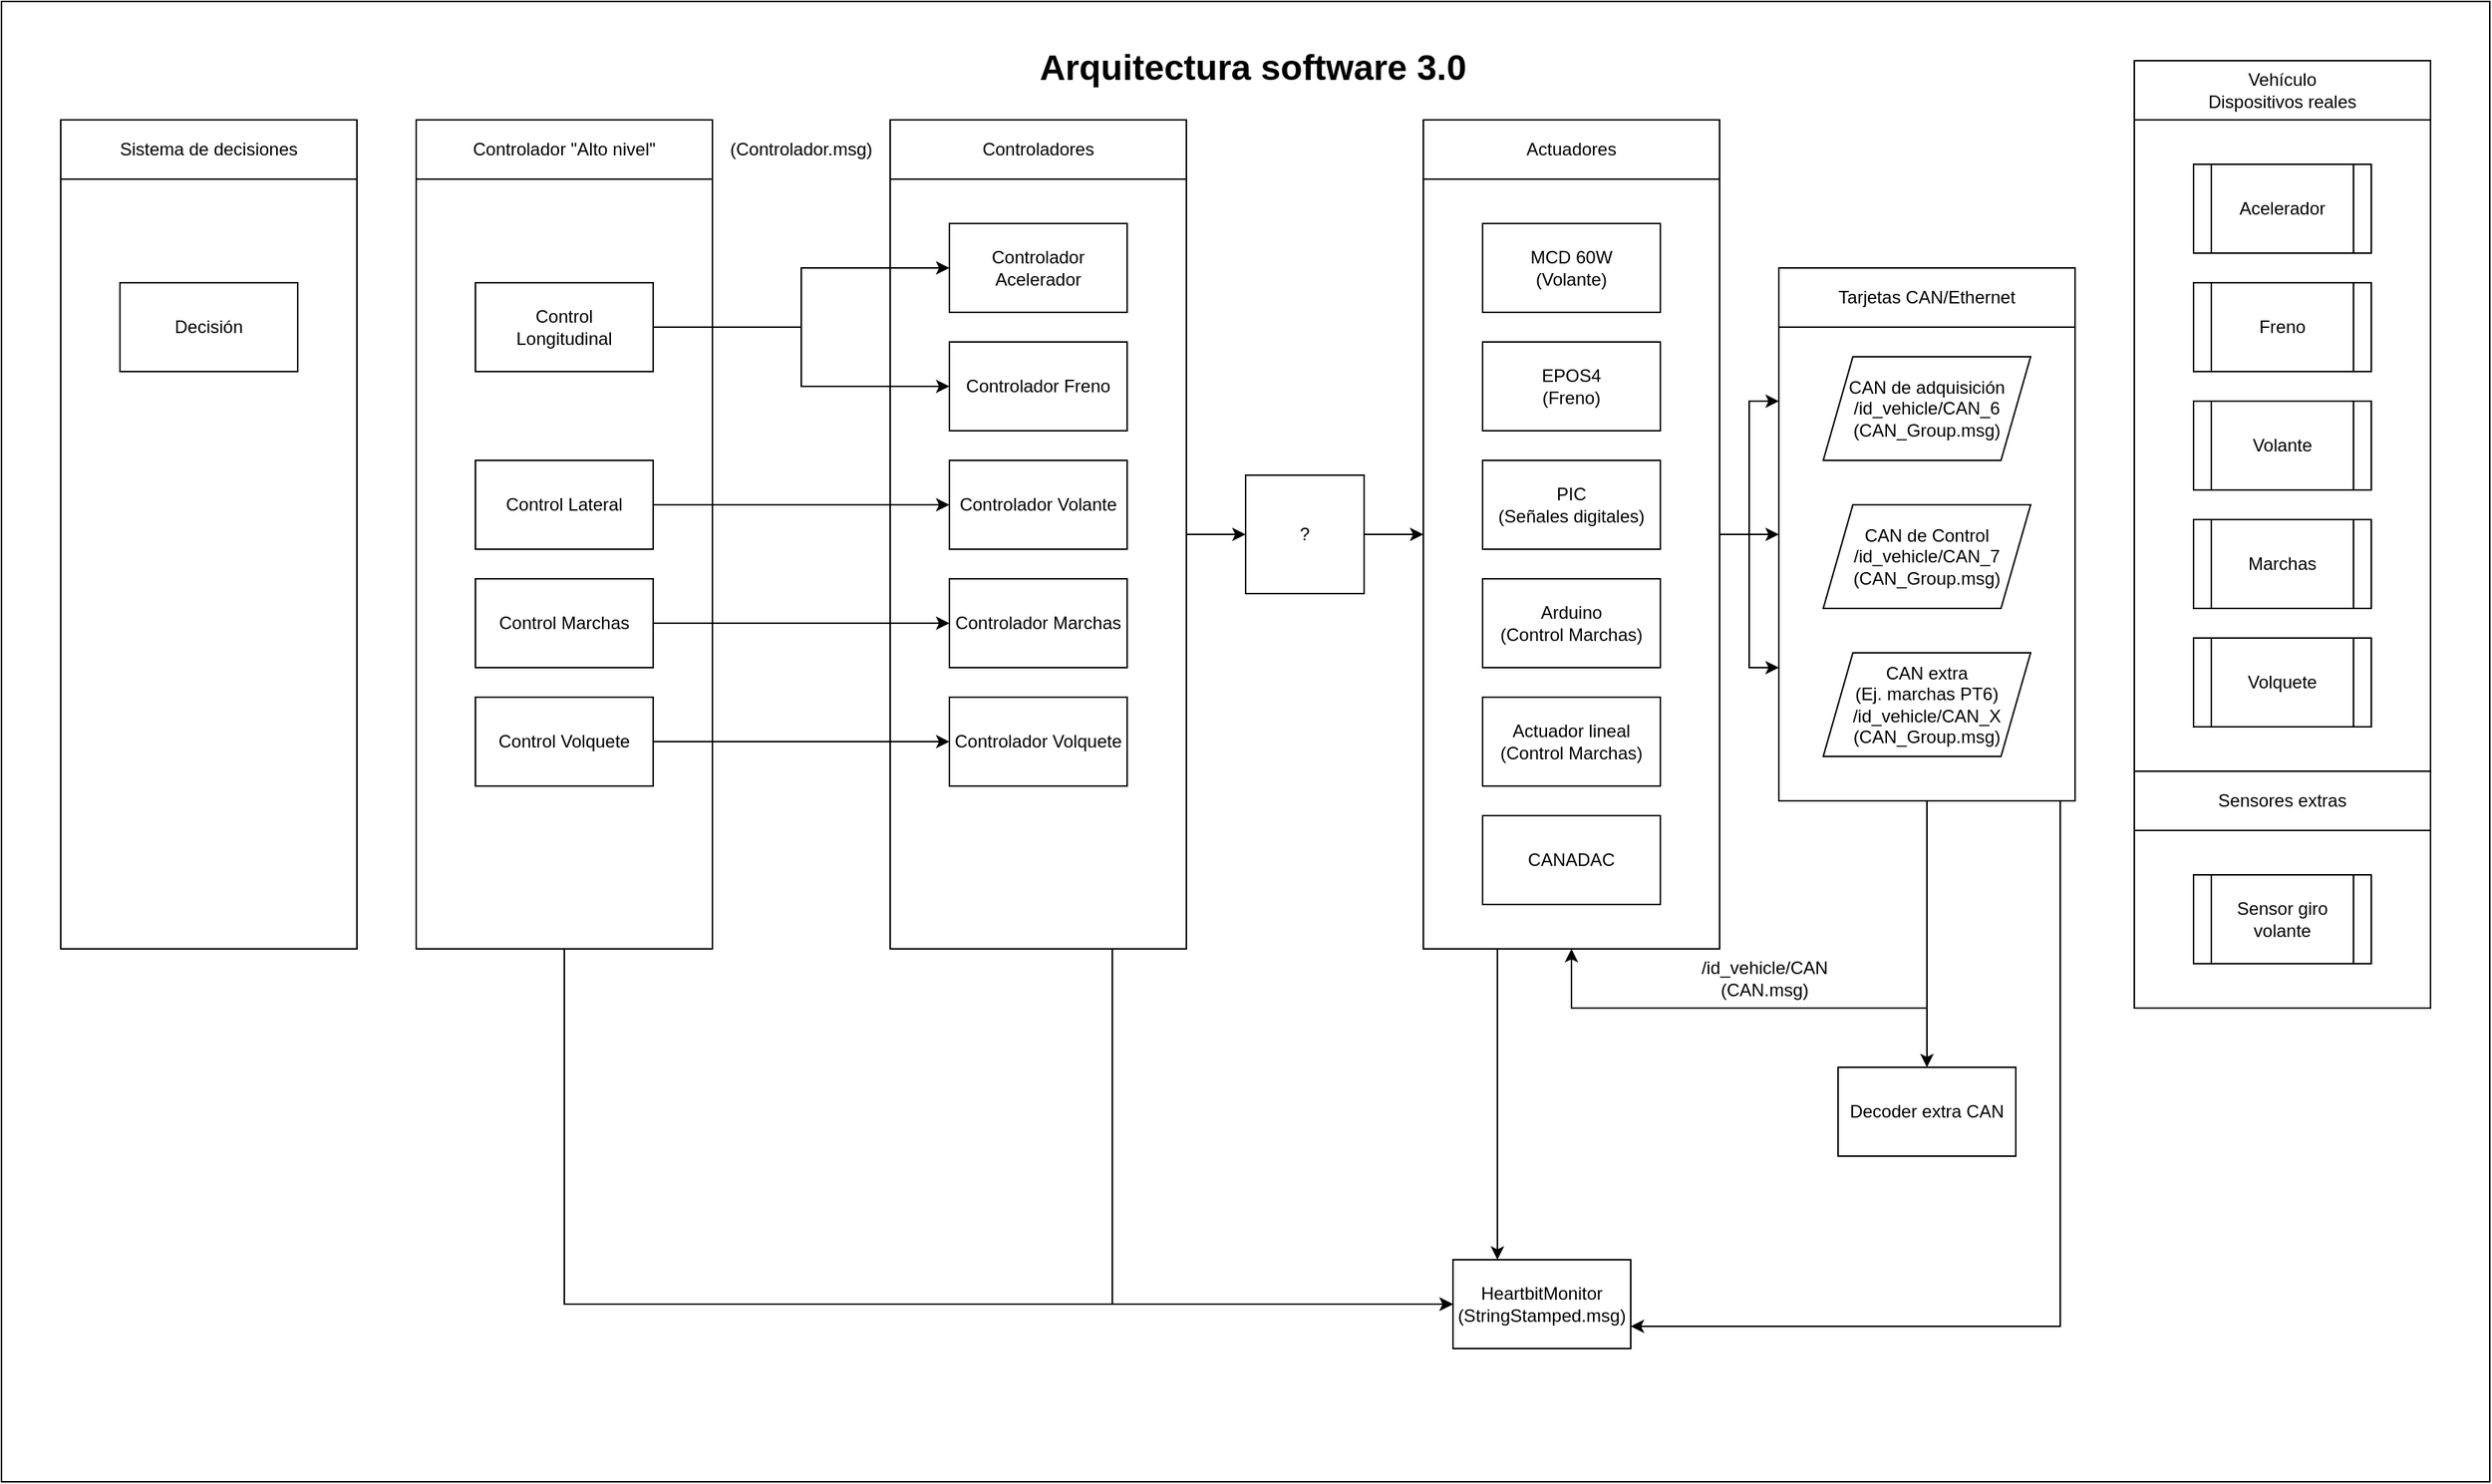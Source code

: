 <mxfile version="15.8.7" type="device"><diagram id="VmA2-gyconizilgHqkuB" name="Page-1"><mxGraphModel dx="2836" dy="685" grid="1" gridSize="10" guides="1" tooltips="1" connect="1" arrows="1" fold="1" page="1" pageScale="1" pageWidth="827" pageHeight="1169" math="0" shadow="0"><root><mxCell id="0"/><mxCell id="1" parent="0"/><mxCell id="m4nHy0FDKPcpDo6-6u8u-23" value="" style="rounded=0;whiteSpace=wrap;html=1;" parent="1" vertex="1"><mxGeometry x="-840" width="1680" height="1000" as="geometry"/></mxCell><mxCell id="PD4e04Vt4S77mcQUwDWd-6" style="edgeStyle=orthogonalEdgeStyle;rounded=0;orthogonalLoop=1;jettySize=auto;html=1;exitX=0.5;exitY=1;exitDx=0;exitDy=0;entryX=0;entryY=0.5;entryDx=0;entryDy=0;" edge="1" parent="1" source="uDPZTVs6u-1AgoFa1sVf-29" target="nIgMlH1DG-4BFj7DfARb-1"><mxGeometry relative="1" as="geometry"/></mxCell><mxCell id="uDPZTVs6u-1AgoFa1sVf-29" value="" style="rounded=0;whiteSpace=wrap;html=1;" parent="1" vertex="1"><mxGeometry x="-560" y="80" width="200" height="560" as="geometry"/></mxCell><mxCell id="m4nHy0FDKPcpDo6-6u8u-19" style="edgeStyle=orthogonalEdgeStyle;rounded=0;orthogonalLoop=1;jettySize=auto;html=1;exitX=1;exitY=0.5;exitDx=0;exitDy=0;entryX=0;entryY=0.5;entryDx=0;entryDy=0;" parent="1" source="uDPZTVs6u-1AgoFa1sVf-28" target="m4nHy0FDKPcpDo6-6u8u-13" edge="1"><mxGeometry relative="1" as="geometry"/></mxCell><mxCell id="PD4e04Vt4S77mcQUwDWd-4" style="edgeStyle=orthogonalEdgeStyle;rounded=0;orthogonalLoop=1;jettySize=auto;html=1;exitX=0.75;exitY=1;exitDx=0;exitDy=0;entryX=0;entryY=0.5;entryDx=0;entryDy=0;" edge="1" parent="1" source="uDPZTVs6u-1AgoFa1sVf-28" target="nIgMlH1DG-4BFj7DfARb-1"><mxGeometry relative="1" as="geometry"/></mxCell><mxCell id="uDPZTVs6u-1AgoFa1sVf-28" value="" style="rounded=0;whiteSpace=wrap;html=1;" parent="1" vertex="1"><mxGeometry x="-240" y="80" width="200" height="560" as="geometry"/></mxCell><mxCell id="uDPZTVs6u-1AgoFa1sVf-6" value="" style="rounded=0;whiteSpace=wrap;html=1;" parent="1" vertex="1"><mxGeometry x="600" y="40" width="200" height="480" as="geometry"/></mxCell><mxCell id="uDPZTVs6u-1AgoFa1sVf-1" value="Acelerador" style="shape=process;whiteSpace=wrap;html=1;backgroundOutline=1;" parent="1" vertex="1"><mxGeometry x="640" y="110" width="120" height="60" as="geometry"/></mxCell><mxCell id="uDPZTVs6u-1AgoFa1sVf-2" value="Freno" style="shape=process;whiteSpace=wrap;html=1;backgroundOutline=1;" parent="1" vertex="1"><mxGeometry x="640" y="190" width="120" height="60" as="geometry"/></mxCell><mxCell id="uDPZTVs6u-1AgoFa1sVf-3" value="Volante" style="shape=process;whiteSpace=wrap;html=1;backgroundOutline=1;" parent="1" vertex="1"><mxGeometry x="640" y="270" width="120" height="60" as="geometry"/></mxCell><mxCell id="uDPZTVs6u-1AgoFa1sVf-4" value="Marchas" style="shape=process;whiteSpace=wrap;html=1;backgroundOutline=1;" parent="1" vertex="1"><mxGeometry x="640" y="350" width="120" height="60" as="geometry"/></mxCell><mxCell id="uDPZTVs6u-1AgoFa1sVf-5" value="Volquete" style="shape=process;whiteSpace=wrap;html=1;backgroundOutline=1;" parent="1" vertex="1"><mxGeometry x="640" y="430" width="120" height="60" as="geometry"/></mxCell><mxCell id="uDPZTVs6u-1AgoFa1sVf-7" value="&lt;div&gt;Vehículo&lt;/div&gt;&lt;div&gt;Dispositivos reales&lt;br&gt;&lt;/div&gt;" style="rounded=0;whiteSpace=wrap;html=1;" parent="1" vertex="1"><mxGeometry x="600" y="40" width="200" height="40" as="geometry"/></mxCell><mxCell id="uDPZTVs6u-1AgoFa1sVf-8" value="" style="rounded=0;whiteSpace=wrap;html=1;" parent="1" vertex="1"><mxGeometry x="600" y="520" width="200" height="160" as="geometry"/></mxCell><mxCell id="uDPZTVs6u-1AgoFa1sVf-9" value="Sensores extras" style="rounded=0;whiteSpace=wrap;html=1;" parent="1" vertex="1"><mxGeometry x="600" y="520" width="200" height="40" as="geometry"/></mxCell><mxCell id="uDPZTVs6u-1AgoFa1sVf-10" value="Sensor giro volante" style="shape=process;whiteSpace=wrap;html=1;backgroundOutline=1;" parent="1" vertex="1"><mxGeometry x="640" y="590" width="120" height="60" as="geometry"/></mxCell><mxCell id="m4nHy0FDKPcpDo6-6u8u-2" style="edgeStyle=orthogonalEdgeStyle;rounded=0;orthogonalLoop=1;jettySize=auto;html=1;exitX=0.5;exitY=1;exitDx=0;exitDy=0;entryX=0.5;entryY=0;entryDx=0;entryDy=0;" parent="1" source="uDPZTVs6u-1AgoFa1sVf-13" target="m4nHy0FDKPcpDo6-6u8u-1" edge="1"><mxGeometry relative="1" as="geometry"/></mxCell><mxCell id="m4nHy0FDKPcpDo6-6u8u-3" style="edgeStyle=orthogonalEdgeStyle;rounded=0;orthogonalLoop=1;jettySize=auto;html=1;exitX=0.5;exitY=1;exitDx=0;exitDy=0;entryX=0.5;entryY=1;entryDx=0;entryDy=0;" parent="1" source="uDPZTVs6u-1AgoFa1sVf-13" target="uDPZTVs6u-1AgoFa1sVf-18" edge="1"><mxGeometry relative="1" as="geometry"><Array as="points"><mxPoint x="460" y="680"/><mxPoint x="220" y="680"/></Array></mxGeometry></mxCell><mxCell id="nIgMlH1DG-4BFj7DfARb-2" style="edgeStyle=orthogonalEdgeStyle;rounded=0;orthogonalLoop=1;jettySize=auto;html=1;exitX=0.75;exitY=1;exitDx=0;exitDy=0;entryX=1;entryY=0.75;entryDx=0;entryDy=0;" parent="1" source="uDPZTVs6u-1AgoFa1sVf-13" target="nIgMlH1DG-4BFj7DfARb-1" edge="1"><mxGeometry relative="1" as="geometry"><Array as="points"><mxPoint x="550" y="540"/><mxPoint x="550" y="895"/></Array></mxGeometry></mxCell><mxCell id="uDPZTVs6u-1AgoFa1sVf-13" value="" style="rounded=0;whiteSpace=wrap;html=1;" parent="1" vertex="1"><mxGeometry x="360" y="180" width="200" height="360" as="geometry"/></mxCell><mxCell id="uDPZTVs6u-1AgoFa1sVf-14" value="Tarjetas CAN/Ethernet" style="rounded=0;whiteSpace=wrap;html=1;" parent="1" vertex="1"><mxGeometry x="360" y="180" width="200" height="40" as="geometry"/></mxCell><mxCell id="uDPZTVs6u-1AgoFa1sVf-15" value="CAN de adquisición&lt;br&gt;/id_vehicle/CAN_6&lt;br&gt;(CAN_Group.msg)" style="shape=parallelogram;perimeter=parallelogramPerimeter;whiteSpace=wrap;html=1;fixedSize=1;" parent="1" vertex="1"><mxGeometry x="390" y="240" width="140" height="70" as="geometry"/></mxCell><mxCell id="uDPZTVs6u-1AgoFa1sVf-16" value="CAN de Control&lt;br&gt;/id_vehicle/CAN_7&lt;br&gt;(CAN_Group.msg)" style="shape=parallelogram;perimeter=parallelogramPerimeter;whiteSpace=wrap;html=1;fixedSize=1;" parent="1" vertex="1"><mxGeometry x="390" y="340" width="140" height="70" as="geometry"/></mxCell><mxCell id="uDPZTVs6u-1AgoFa1sVf-17" value="&lt;div&gt;CAN extra&lt;/div&gt;&lt;div&gt;(Ej. marchas PT6)&lt;br&gt;&lt;/div&gt;&lt;div&gt;/id_vehicle/CAN_X&lt;br&gt;&lt;/div&gt;&lt;div&gt;(CAN_Group.msg)&lt;br&gt;&lt;/div&gt;" style="shape=parallelogram;perimeter=parallelogramPerimeter;whiteSpace=wrap;html=1;fixedSize=1;" parent="1" vertex="1"><mxGeometry x="390" y="440" width="140" height="70" as="geometry"/></mxCell><mxCell id="m4nHy0FDKPcpDo6-6u8u-22" style="edgeStyle=orthogonalEdgeStyle;rounded=0;orthogonalLoop=1;jettySize=auto;html=1;exitX=1;exitY=0.5;exitDx=0;exitDy=0;entryX=0;entryY=0.25;entryDx=0;entryDy=0;" parent="1" source="uDPZTVs6u-1AgoFa1sVf-18" target="uDPZTVs6u-1AgoFa1sVf-13" edge="1"><mxGeometry relative="1" as="geometry"/></mxCell><mxCell id="PD4e04Vt4S77mcQUwDWd-1" style="edgeStyle=orthogonalEdgeStyle;rounded=0;orthogonalLoop=1;jettySize=auto;html=1;exitX=1;exitY=0.5;exitDx=0;exitDy=0;entryX=0;entryY=0.5;entryDx=0;entryDy=0;" edge="1" parent="1" source="uDPZTVs6u-1AgoFa1sVf-18" target="uDPZTVs6u-1AgoFa1sVf-13"><mxGeometry relative="1" as="geometry"/></mxCell><mxCell id="PD4e04Vt4S77mcQUwDWd-2" style="edgeStyle=orthogonalEdgeStyle;rounded=0;orthogonalLoop=1;jettySize=auto;html=1;exitX=1;exitY=0.5;exitDx=0;exitDy=0;entryX=0;entryY=0.75;entryDx=0;entryDy=0;" edge="1" parent="1" source="uDPZTVs6u-1AgoFa1sVf-18" target="uDPZTVs6u-1AgoFa1sVf-13"><mxGeometry relative="1" as="geometry"/></mxCell><mxCell id="PD4e04Vt4S77mcQUwDWd-3" style="edgeStyle=orthogonalEdgeStyle;rounded=0;orthogonalLoop=1;jettySize=auto;html=1;exitX=0.25;exitY=1;exitDx=0;exitDy=0;entryX=0.25;entryY=0;entryDx=0;entryDy=0;" edge="1" parent="1" source="uDPZTVs6u-1AgoFa1sVf-18" target="nIgMlH1DG-4BFj7DfARb-1"><mxGeometry relative="1" as="geometry"/></mxCell><mxCell id="uDPZTVs6u-1AgoFa1sVf-18" value="" style="rounded=0;whiteSpace=wrap;html=1;" parent="1" vertex="1"><mxGeometry x="120" y="80" width="200" height="560" as="geometry"/></mxCell><mxCell id="uDPZTVs6u-1AgoFa1sVf-19" value="Actuadores" style="rounded=0;whiteSpace=wrap;html=1;" parent="1" vertex="1"><mxGeometry x="120" y="80" width="200" height="40" as="geometry"/></mxCell><mxCell id="uDPZTVs6u-1AgoFa1sVf-20" value="&lt;div&gt;MCD 60W&lt;/div&gt;&lt;div&gt;(Volante)&lt;br&gt;&lt;/div&gt;" style="rounded=0;whiteSpace=wrap;html=1;" parent="1" vertex="1"><mxGeometry x="160" y="150" width="120" height="60" as="geometry"/></mxCell><mxCell id="uDPZTVs6u-1AgoFa1sVf-21" value="&lt;div&gt;EPOS4&lt;/div&gt;&lt;div&gt;(Freno)&lt;br&gt;&lt;/div&gt;" style="rounded=0;whiteSpace=wrap;html=1;" parent="1" vertex="1"><mxGeometry x="160" y="230" width="120" height="60" as="geometry"/></mxCell><mxCell id="uDPZTVs6u-1AgoFa1sVf-22" value="&lt;div&gt;PIC&lt;/div&gt;&lt;div&gt;(Señales digitales)&lt;br&gt;&lt;/div&gt;" style="rounded=0;whiteSpace=wrap;html=1;" parent="1" vertex="1"><mxGeometry x="160" y="310" width="120" height="60" as="geometry"/></mxCell><mxCell id="uDPZTVs6u-1AgoFa1sVf-23" value="&lt;div&gt;Arduino&lt;/div&gt;&lt;div&gt;(Control Marchas)&lt;br&gt;&lt;/div&gt;" style="rounded=0;whiteSpace=wrap;html=1;" parent="1" vertex="1"><mxGeometry x="160" y="390" width="120" height="60" as="geometry"/></mxCell><mxCell id="uDPZTVs6u-1AgoFa1sVf-24" value="&lt;div&gt;Actuador lineal&lt;/div&gt;&lt;div&gt;(Control Marchas)&lt;br&gt;&lt;/div&gt;" style="rounded=0;whiteSpace=wrap;html=1;" parent="1" vertex="1"><mxGeometry x="160" y="470" width="120" height="60" as="geometry"/></mxCell><mxCell id="uDPZTVs6u-1AgoFa1sVf-25" value="CANADAC" style="rounded=0;whiteSpace=wrap;html=1;" parent="1" vertex="1"><mxGeometry x="160" y="550" width="120" height="60" as="geometry"/></mxCell><mxCell id="uDPZTVs6u-1AgoFa1sVf-26" value="Controlador Freno" style="rounded=0;whiteSpace=wrap;html=1;" parent="1" vertex="1"><mxGeometry x="-200" y="230" width="120" height="60" as="geometry"/></mxCell><mxCell id="m4nHy0FDKPcpDo6-6u8u-7" style="edgeStyle=orthogonalEdgeStyle;rounded=0;orthogonalLoop=1;jettySize=auto;html=1;exitX=1;exitY=0.5;exitDx=0;exitDy=0;entryX=0;entryY=0.5;entryDx=0;entryDy=0;" parent="1" source="uDPZTVs6u-1AgoFa1sVf-27" target="uDPZTVs6u-1AgoFa1sVf-32" edge="1"><mxGeometry relative="1" as="geometry"/></mxCell><mxCell id="m4nHy0FDKPcpDo6-6u8u-8" style="edgeStyle=orthogonalEdgeStyle;rounded=0;orthogonalLoop=1;jettySize=auto;html=1;exitX=1;exitY=0.5;exitDx=0;exitDy=0;entryX=0;entryY=0.5;entryDx=0;entryDy=0;" parent="1" source="uDPZTVs6u-1AgoFa1sVf-27" target="uDPZTVs6u-1AgoFa1sVf-26" edge="1"><mxGeometry relative="1" as="geometry"/></mxCell><mxCell id="uDPZTVs6u-1AgoFa1sVf-27" value="&lt;div&gt;Control &lt;br&gt;&lt;/div&gt;&lt;div&gt;Longitudinal&lt;br&gt;&lt;/div&gt;" style="rounded=0;whiteSpace=wrap;html=1;" parent="1" vertex="1"><mxGeometry x="-520" y="190" width="120" height="60" as="geometry"/></mxCell><mxCell id="uDPZTVs6u-1AgoFa1sVf-30" value="Controladores" style="rounded=0;whiteSpace=wrap;html=1;" parent="1" vertex="1"><mxGeometry x="-240" y="80" width="200" height="40" as="geometry"/></mxCell><mxCell id="uDPZTVs6u-1AgoFa1sVf-31" value="Controlador &quot;Alto nivel&quot;" style="rounded=0;whiteSpace=wrap;html=1;" parent="1" vertex="1"><mxGeometry x="-560" y="80" width="200" height="40" as="geometry"/></mxCell><mxCell id="uDPZTVs6u-1AgoFa1sVf-32" value="Controlador Acelerador" style="rounded=0;whiteSpace=wrap;html=1;" parent="1" vertex="1"><mxGeometry x="-200" y="150" width="120" height="60" as="geometry"/></mxCell><mxCell id="uDPZTVs6u-1AgoFa1sVf-33" value="Controlador Volante" style="rounded=0;whiteSpace=wrap;html=1;" parent="1" vertex="1"><mxGeometry x="-200" y="310" width="120" height="60" as="geometry"/></mxCell><mxCell id="uDPZTVs6u-1AgoFa1sVf-34" value="Controlador Marchas" style="rounded=0;whiteSpace=wrap;html=1;" parent="1" vertex="1"><mxGeometry x="-200" y="390" width="120" height="60" as="geometry"/></mxCell><mxCell id="uDPZTVs6u-1AgoFa1sVf-35" value="Controlador Volquete" style="rounded=0;whiteSpace=wrap;html=1;" parent="1" vertex="1"><mxGeometry x="-200" y="470" width="120" height="60" as="geometry"/></mxCell><mxCell id="m4nHy0FDKPcpDo6-6u8u-9" style="edgeStyle=orthogonalEdgeStyle;rounded=0;orthogonalLoop=1;jettySize=auto;html=1;exitX=1;exitY=0.5;exitDx=0;exitDy=0;entryX=0;entryY=0.5;entryDx=0;entryDy=0;" parent="1" source="uDPZTVs6u-1AgoFa1sVf-36" target="uDPZTVs6u-1AgoFa1sVf-33" edge="1"><mxGeometry relative="1" as="geometry"/></mxCell><mxCell id="uDPZTVs6u-1AgoFa1sVf-36" value="Control Lateral" style="rounded=0;whiteSpace=wrap;html=1;" parent="1" vertex="1"><mxGeometry x="-520" y="310" width="120" height="60" as="geometry"/></mxCell><mxCell id="m4nHy0FDKPcpDo6-6u8u-11" style="edgeStyle=orthogonalEdgeStyle;rounded=0;orthogonalLoop=1;jettySize=auto;html=1;exitX=1;exitY=0.5;exitDx=0;exitDy=0;entryX=0;entryY=0.5;entryDx=0;entryDy=0;" parent="1" source="uDPZTVs6u-1AgoFa1sVf-41" target="uDPZTVs6u-1AgoFa1sVf-35" edge="1"><mxGeometry relative="1" as="geometry"/></mxCell><mxCell id="uDPZTVs6u-1AgoFa1sVf-41" value="Control Volquete" style="rounded=0;whiteSpace=wrap;html=1;" parent="1" vertex="1"><mxGeometry x="-520" y="470" width="120" height="60" as="geometry"/></mxCell><mxCell id="m4nHy0FDKPcpDo6-6u8u-10" style="edgeStyle=orthogonalEdgeStyle;rounded=0;orthogonalLoop=1;jettySize=auto;html=1;exitX=1;exitY=0.5;exitDx=0;exitDy=0;entryX=0;entryY=0.5;entryDx=0;entryDy=0;" parent="1" source="uDPZTVs6u-1AgoFa1sVf-42" target="uDPZTVs6u-1AgoFa1sVf-34" edge="1"><mxGeometry relative="1" as="geometry"/></mxCell><mxCell id="uDPZTVs6u-1AgoFa1sVf-42" value="Control Marchas" style="rounded=0;whiteSpace=wrap;html=1;" parent="1" vertex="1"><mxGeometry x="-520" y="390" width="120" height="60" as="geometry"/></mxCell><mxCell id="uDPZTVs6u-1AgoFa1sVf-44" value="" style="rounded=0;whiteSpace=wrap;html=1;" parent="1" vertex="1"><mxGeometry x="-800" y="80" width="200" height="560" as="geometry"/></mxCell><mxCell id="uDPZTVs6u-1AgoFa1sVf-45" value="Sistema de decisiones" style="rounded=0;whiteSpace=wrap;html=1;" parent="1" vertex="1"><mxGeometry x="-800" y="80" width="200" height="40" as="geometry"/></mxCell><mxCell id="uDPZTVs6u-1AgoFa1sVf-46" value="Decisión" style="rounded=0;whiteSpace=wrap;html=1;" parent="1" vertex="1"><mxGeometry x="-760" y="190" width="120" height="60" as="geometry"/></mxCell><mxCell id="m4nHy0FDKPcpDo6-6u8u-1" value="Decoder extra CAN" style="rounded=0;whiteSpace=wrap;html=1;" parent="1" vertex="1"><mxGeometry x="400" y="720" width="120" height="60" as="geometry"/></mxCell><mxCell id="m4nHy0FDKPcpDo6-6u8u-5" value="/id_vehicle/CAN&lt;br&gt;(CAN.msg)" style="text;html=1;align=center;verticalAlign=middle;resizable=0;points=[];autosize=1;strokeColor=none;fillColor=none;" parent="1" vertex="1"><mxGeometry x="300" y="645" width="100" height="30" as="geometry"/></mxCell><mxCell id="m4nHy0FDKPcpDo6-6u8u-12" value="(Controlador.msg)" style="text;html=1;strokeColor=none;fillColor=none;align=center;verticalAlign=middle;whiteSpace=wrap;rounded=0;" parent="1" vertex="1"><mxGeometry x="-330" y="85" width="60" height="30" as="geometry"/></mxCell><mxCell id="m4nHy0FDKPcpDo6-6u8u-20" style="edgeStyle=orthogonalEdgeStyle;rounded=0;orthogonalLoop=1;jettySize=auto;html=1;exitX=1;exitY=0.5;exitDx=0;exitDy=0;entryX=0;entryY=0.5;entryDx=0;entryDy=0;" parent="1" source="m4nHy0FDKPcpDo6-6u8u-13" target="uDPZTVs6u-1AgoFa1sVf-18" edge="1"><mxGeometry relative="1" as="geometry"/></mxCell><mxCell id="m4nHy0FDKPcpDo6-6u8u-13" value="?" style="rounded=0;whiteSpace=wrap;html=1;" parent="1" vertex="1"><mxGeometry y="320" width="80" height="80" as="geometry"/></mxCell><mxCell id="m4nHy0FDKPcpDo6-6u8u-24" value="&lt;b&gt;&lt;font style=&quot;font-size: 24px&quot;&gt;Arquitectura software 3.0&lt;/font&gt;&lt;/b&gt;" style="text;html=1;strokeColor=none;fillColor=none;align=center;verticalAlign=middle;whiteSpace=wrap;rounded=0;" parent="1" vertex="1"><mxGeometry x="-160" y="30" width="330" height="30" as="geometry"/></mxCell><mxCell id="nIgMlH1DG-4BFj7DfARb-1" value="HeartbitMonitor&lt;br&gt;(StringStamped.msg)" style="rounded=0;whiteSpace=wrap;html=1;" parent="1" vertex="1"><mxGeometry x="140" y="850" width="120" height="60" as="geometry"/></mxCell></root></mxGraphModel></diagram></mxfile>